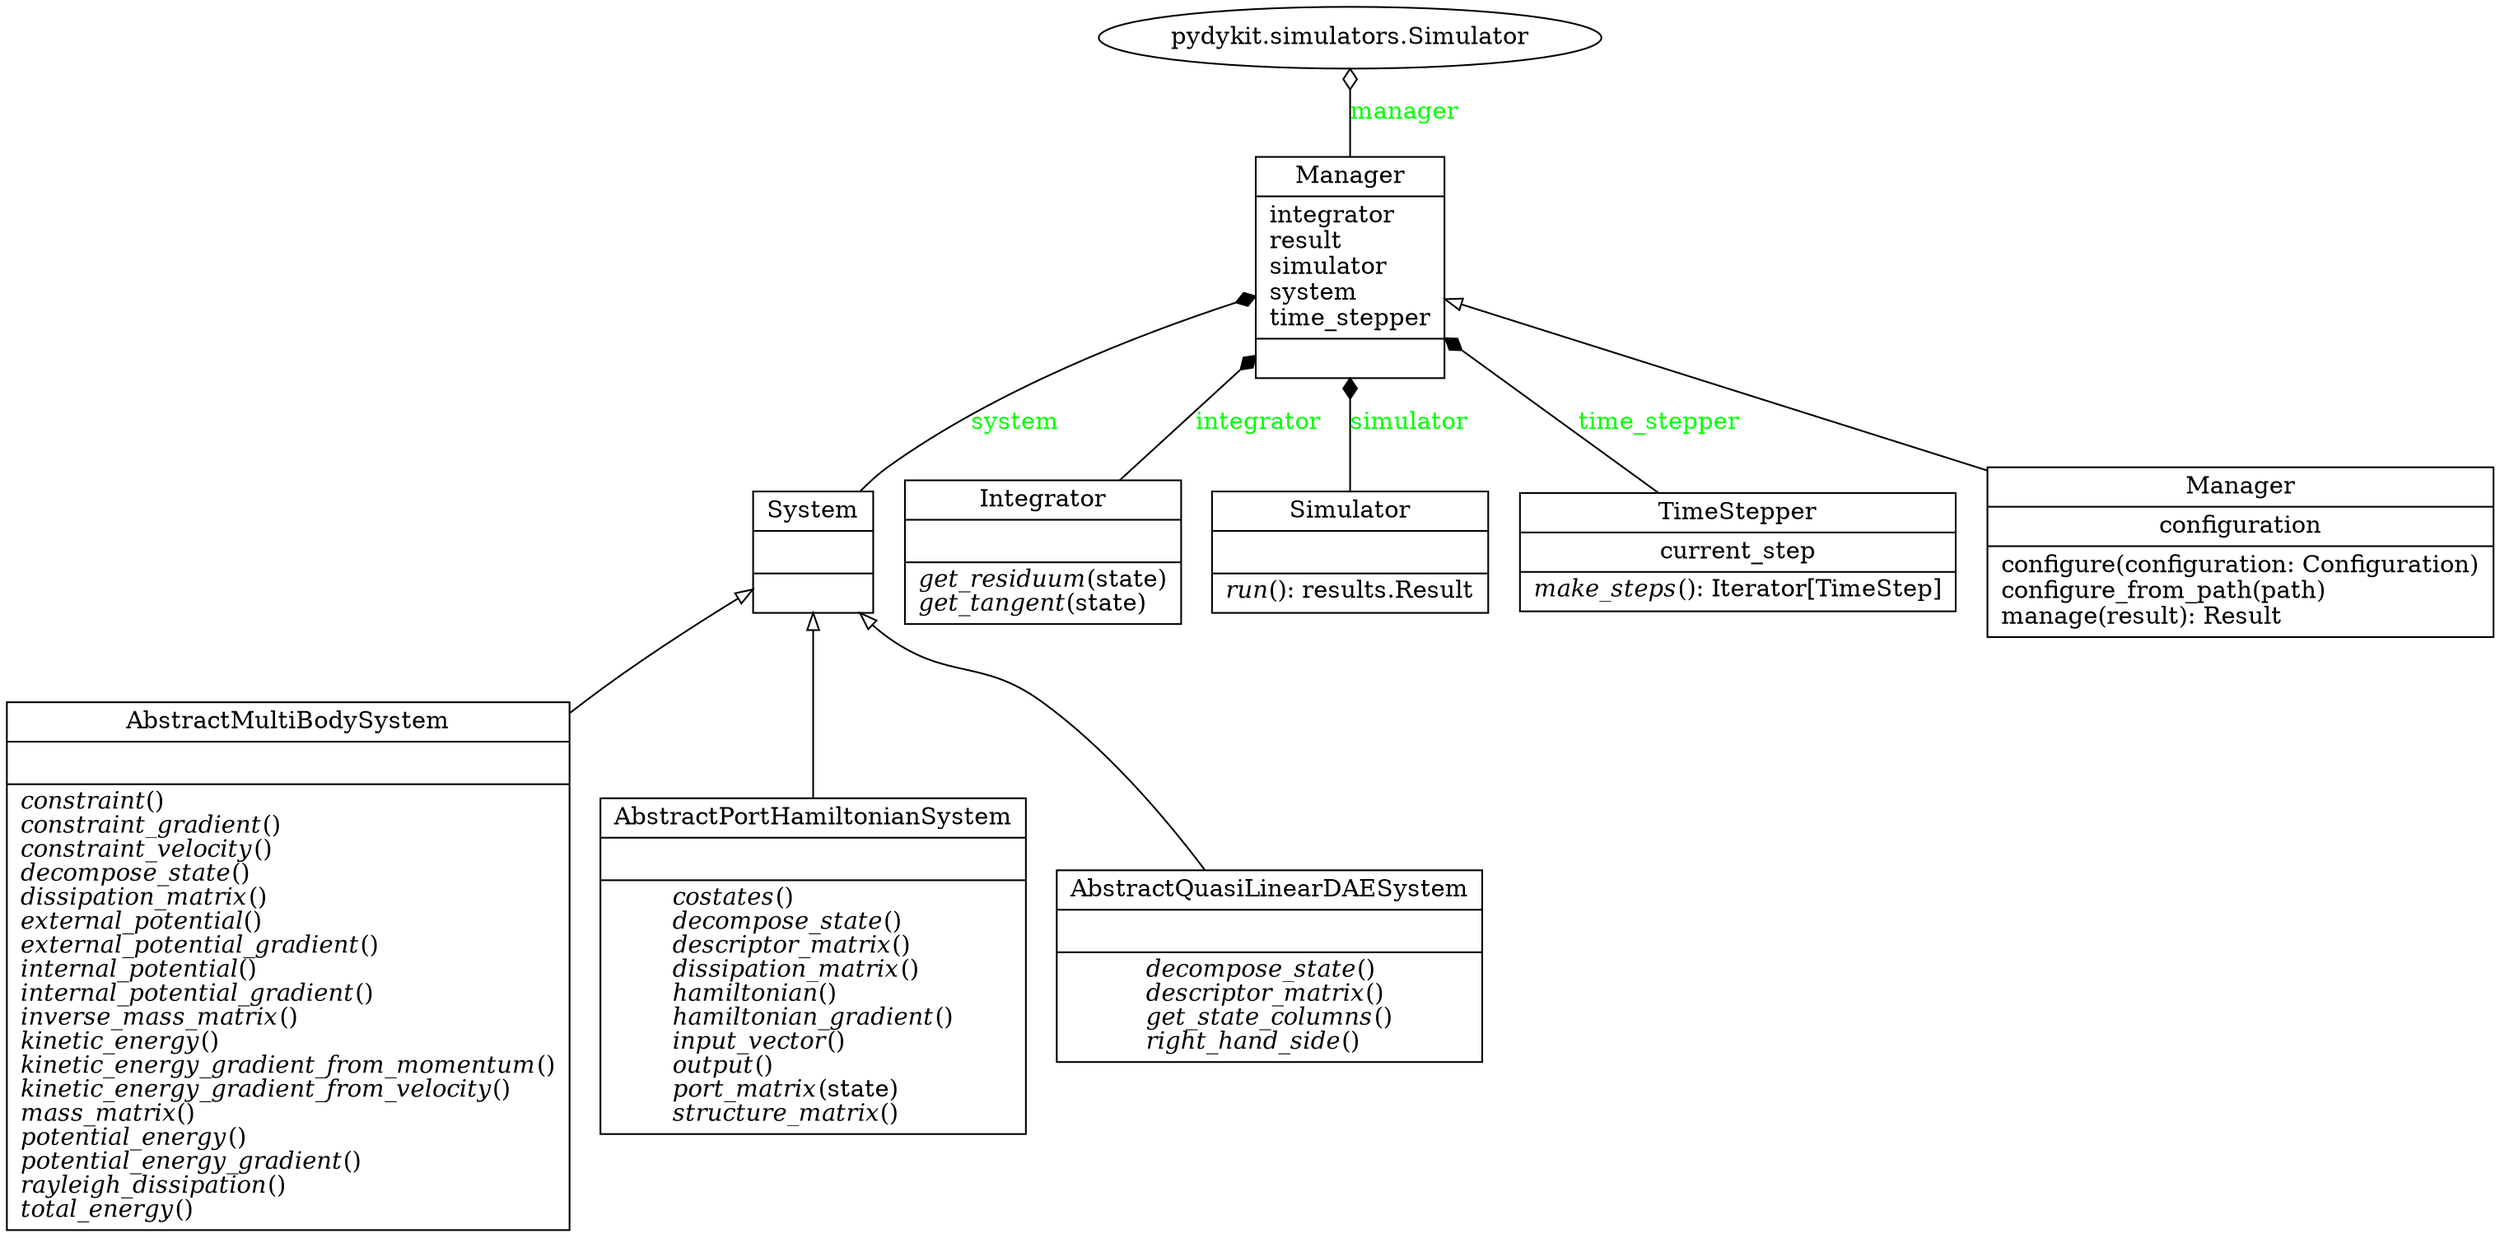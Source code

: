 digraph "classes_pydykit" {
    rankdir = BT;
    charset = "utf-8";
    "pydykit.abstract_base_classes.AbstractMultiBodySystem" [color = "black";fontcolor = "black";label = <{AbstractMultiBodySystem|<br ALIGN="LEFT"/>|<I>constraint</I>()<br ALIGN="LEFT"/><I>constraint_gradient</I>()<br ALIGN="LEFT"/><I>constraint_velocity</I>()<br ALIGN="LEFT"/><I>decompose_state</I>()<br ALIGN="LEFT"/><I>dissipation_matrix</I>()<br ALIGN="LEFT"/><I>external_potential</I>()<br ALIGN="LEFT"/><I>external_potential_gradient</I>()<br ALIGN="LEFT"/><I>internal_potential</I>()<br ALIGN="LEFT"/><I>internal_potential_gradient</I>()<br ALIGN="LEFT"/><I>inverse_mass_matrix</I>()<br ALIGN="LEFT"/><I>kinetic_energy</I>()<br ALIGN="LEFT"/><I>kinetic_energy_gradient_from_momentum</I>()<br ALIGN="LEFT"/><I>kinetic_energy_gradient_from_velocity</I>()<br ALIGN="LEFT"/><I>mass_matrix</I>()<br ALIGN="LEFT"/><I>potential_energy</I>()<br ALIGN="LEFT"/><I>potential_energy_gradient</I>()<br ALIGN="LEFT"/><I>rayleigh_dissipation</I>()<br ALIGN="LEFT"/><I>total_energy</I>()<br ALIGN="LEFT"/>}>;shape = "record";style = "solid";];
    "pydykit.abstract_base_classes.AbstractPortHamiltonianSystem" [color = "black";fontcolor = "black";label = <{AbstractPortHamiltonianSystem|<br ALIGN="LEFT"/>|<I>costates</I>()<br ALIGN="LEFT"/><I>decompose_state</I>()<br ALIGN="LEFT"/><I>descriptor_matrix</I>()<br ALIGN="LEFT"/><I>dissipation_matrix</I>()<br ALIGN="LEFT"/><I>hamiltonian</I>()<br ALIGN="LEFT"/><I>hamiltonian_gradient</I>()<br ALIGN="LEFT"/><I>input_vector</I>()<br ALIGN="LEFT"/><I>output</I>()<br ALIGN="LEFT"/><I>port_matrix</I>(state)<br ALIGN="LEFT"/><I>structure_matrix</I>()<br ALIGN="LEFT"/>}>;shape = "record";style = "solid";];
    "pydykit.abstract_base_classes.AbstractQuasiLinearDAESystem" [color = "black";fontcolor = "black";label = <{AbstractQuasiLinearDAESystem|<br ALIGN="LEFT"/>|<I>decompose_state</I>()<br ALIGN="LEFT"/><I>descriptor_matrix</I>()<br ALIGN="LEFT"/><I>get_state_columns</I>()<br ALIGN="LEFT"/><I>right_hand_side</I>()<br ALIGN="LEFT"/>}>;shape = "record";style = "solid";];
    "pydykit.abstract_base_classes.Integrator" [color = "black";fontcolor = "black";label = <{Integrator|<br ALIGN="LEFT"/>|<I>get_residuum</I>(state)<br ALIGN="LEFT"/><I>get_tangent</I>(state)<br ALIGN="LEFT"/>}>;shape = "record";style = "solid";];
    "pydykit.abstract_base_classes.Manager" [color = "black";fontcolor = "black";label = <{Manager|integrator<br ALIGN="LEFT"/>result<br ALIGN="LEFT"/>simulator<br ALIGN="LEFT"/>system<br ALIGN="LEFT"/>time_stepper<br ALIGN="LEFT"/>|}>;shape = "record";style = "solid";];
    "pydykit.abstract_base_classes.Simulator" [color = "black";fontcolor = "black";label = <{Simulator|<br ALIGN="LEFT"/>|<I>run</I>(): results.Result<br ALIGN="LEFT"/>}>;shape = "record";style = "solid";];
    "pydykit.abstract_base_classes.System" [color = "black";fontcolor = "black";label = <{System|<br ALIGN="LEFT"/>|}>;shape = "record";style = "solid";];
    "pydykit.abstract_base_classes.TimeStepper" [color = "black";fontcolor = "black";label = <{TimeStepper|current_step<br ALIGN="LEFT"/>|<I>make_steps</I>(): Iterator[TimeStep]<br ALIGN="LEFT"/>}>;shape = "record";style = "solid";];
    "pydykit.abstract_base_classes.AbstractMultiBodySystem" -> "pydykit.abstract_base_classes.System" [arrowhead = "empty"; arrowtail = "none";];
    "pydykit.abstract_base_classes.AbstractPortHamiltonianSystem" -> "pydykit.abstract_base_classes.System" [arrowhead = "empty"; arrowtail = "none";];
    "pydykit.abstract_base_classes.AbstractQuasiLinearDAESystem" -> "pydykit.abstract_base_classes.System" [arrowhead = "empty"; arrowtail = "none";];
    "pydykit.abstract_base_classes.Integrator" -> "pydykit.abstract_base_classes.Manager" [arrowhead = "diamond"; arrowtail = "none"; fontcolor = "green"; label = "integrator"; style = "solid";];
    "pydykit.abstract_base_classes.Simulator" -> "pydykit.abstract_base_classes.Manager" [arrowhead = "diamond"; arrowtail = "none"; fontcolor = "green"; label = "simulator"; style = "solid";];
    "pydykit.abstract_base_classes.System" -> "pydykit.abstract_base_classes.Manager" [arrowhead = "diamond"; arrowtail = "none"; fontcolor = "green"; label = "system"; style = "solid";];
    "pydykit.abstract_base_classes.TimeStepper" -> "pydykit.abstract_base_classes.Manager" [arrowhead = "diamond"; arrowtail = "none"; fontcolor = "green"; label = "time_stepper"; style = "solid";];
    "pydykit.abstract_base_classes.Manager" -> "pydykit.simulators.Simulator" [arrowhead = "odiamond"; arrowtail = "none"; fontcolor = "green"; label = "manager"; style = "solid";];

    "pydykit.managers.Manager" [color = "black";fontcolor = "black";label = <{Manager|configuration<br ALIGN="LEFT"/>|configure(configuration: Configuration)<br ALIGN="LEFT"/>configure_from_path(path)<br ALIGN="LEFT"/>manage(result): Result<br ALIGN="LEFT"/>}>;shape = "record";style = "solid";];
    "pydykit.managers.Manager" -> "pydykit.abstract_base_classes.Manager" [arrowhead = "empty"; arrowtail = "none";];

    // "pydykit.abstract_base_classes.DiscreteGradient" [color = "black";fontcolor = "black";label = <{DiscreteGradient|<br ALIGN="LEFT"/>|<I>compute</I>(system_n, system_n1, system_n05, func_name: str, jacobian_name: str, argument_n: np.ndarray, argument_n1: np.ndarray): np.ndarray<br ALIGN="LEFT"/>}>;shape = "record";style = "solid";];
    // "pydykit.abstract_base_classes.Solver" [color = "black";fontcolor = "black";label = <{Solver|<br ALIGN="LEFT"/>|<I>solve</I>(func: Callable, jacobian: Callable, initial: npt.ArrayLike)<br ALIGN="LEFT"/>}>;shape = "record";style = "solid";];
    // "pydykit.abstract_base_classes.TimeStep" [color = "black";fontcolor = "black";label = <{TimeStep|<br ALIGN="LEFT"/>|}>;shape = "record";style = "solid";];


    // "pydykit.models_system_multibody.Constraint" [color = "black";fontcolor = "black";label = <{Constraint|end<br ALIGN="LEFT"/>length : Annotated<br ALIGN="LEFT"/>start<br ALIGN="LEFT"/>|}>;shape = "record";style = "solid";];
    // "pydykit.models_system_multibody.Damper" [color = "black";fontcolor = "black";label = <{Damper|alpha : Annotated<br ALIGN="LEFT"/>end<br ALIGN="LEFT"/>ground_viscosity : Annotated<br ALIGN="LEFT"/>start<br ALIGN="LEFT"/>state_dependent : bool<br ALIGN="LEFT"/>|}>;shape = "record";style = "solid";];
    // "pydykit.models_integrators.DiscreteGradientBase" [color = "black";fontcolor = "black";label = <{DiscreteGradientBase|discrete_gradient_type : Literal['Gonzalez_decomposed', 'Gonzalez']<br ALIGN="LEFT"/>increment_tolerance : Annotated<br ALIGN="LEFT"/>|}>;shape = "record";style = "solid";];
    // "pydykit.models_integrators.DiscreteGradientPHDAE" [color = "black";fontcolor = "black";label = <{DiscreteGradientPHDAE|class_name : Literal['DiscreteGradientPHDAE']<br ALIGN="LEFT"/>|}>;shape = "record";style = "solid";];
    // "pydykit.models_system_multibody.Ending" [color = "black";fontcolor = "black";label = <{Ending|index : int<br ALIGN="LEFT"/>type : Literal['support', 'particle']<br ALIGN="LEFT"/>|}>;shape = "record";style = "solid";];
    // "pydykit.models_integrators.DiscreteGradientMultibody" [color = "black";fontcolor = "black";label = <{DiscreteGradientMultibody|class_name : Literal['DiscreteGradientMultibody']<br ALIGN="LEFT"/>|}>;shape = "record";style = "solid";];
    // "pydykit.models_system_dae.ChemicalReactor" [color = "black";fontcolor = "black";label = <{ChemicalReactor|class_name : Literal['ChemicalReactor']<br ALIGN="LEFT"/>constants : Annotated[list[float], Len(min_length=4, max_length=4)]<br ALIGN="LEFT"/>cooling_temperature : Annotated<br ALIGN="LEFT"/>initial_temperature : Annotated<br ALIGN="LEFT"/>reactant_concentration : Annotated[NonNegativeFloat, Le(1.0)]<br ALIGN="LEFT"/>state<br ALIGN="LEFT"/>|}>;shape = "record";style = "solid";];
    // "pydykit.models_time_steppers.FixedIncrement" [color = "black";fontcolor = "black";label = <{FixedIncrement|class_name : Literal['FixedIncrement']<br ALIGN="LEFT"/>|}>;shape = "record";style = "solid";];
    // "pydykit.models_time_steppers.FixedIncrementBase" [color = "black";fontcolor = "black";label = <{FixedIncrementBase|end : float<br ALIGN="LEFT"/>start : float<br ALIGN="LEFT"/>step_size : Annotated<br ALIGN="LEFT"/>|check_end_greater_than_start()<br ALIGN="LEFT"/>}>;shape = "record";style = "solid";];
    // "pydykit.models_time_steppers.FixedIncrementHittingEnd" [color = "black";fontcolor = "black";label = <{FixedIncrementHittingEnd|class_name : Literal['FixedIncrementHittingEnd']<br ALIGN="LEFT"/>|}>;shape = "record";style = "solid";];
    // "pydykit.models.IntegratorModel" [color = "black";fontcolor = "black";label = <{IntegratorModel|factory<br ALIGN="LEFT"/>|}>;shape = "record";style = "solid";];
    // "pydykit.models_system_dae.Lorenz" [color = "black";fontcolor = "black";label = <{Lorenz|beta : Annotated<br ALIGN="LEFT"/>class_name : Literal['Lorenz']<br ALIGN="LEFT"/>rho : Annotated<br ALIGN="LEFT"/>sigma : Annotated<br ALIGN="LEFT"/>state<br ALIGN="LEFT"/>|}>;shape = "record";style = "solid";];
    // "pydykit.models_integrators.MidpointDAE" [color = "black";fontcolor = "black";label = <{MidpointDAE|class_name : Literal['MidpointDAE']<br ALIGN="LEFT"/>|}>;shape = "record";style = "solid";];
    // "pydykit.models_integrators.MidpointMultibody" [color = "black";fontcolor = "black";label = <{MidpointMultibody|class_name : Literal['MidpointMultibody']<br ALIGN="LEFT"/>|}>;shape = "record";style = "solid";];
    // "pydykit.models_integrators.MidpointPH" [color = "black";fontcolor = "black";label = <{MidpointPH|class_name : Literal['MidpointPH']<br ALIGN="LEFT"/>|}>;shape = "record";style = "solid";];
    // "pydykit.models_simulators.OneStep" [color = "black";fontcolor = "black";label = <{OneStep|max_iterations : Annotated<br ALIGN="LEFT"/>newton_epsilon : Annotated<br ALIGN="LEFT"/>solver_name : Literal['NewtonPlainPython', 'RootScipy']<br ALIGN="LEFT"/>|}>;shape = "record";style = "solid";];
    // "pydykit.models_system_multibody.Particle" [color = "black";fontcolor = "black";label = <{Particle|index : int<br ALIGN="LEFT"/>initial_momentum : list[float]<br ALIGN="LEFT"/>initial_position : list[float]<br ALIGN="LEFT"/>mass : Annotated<br ALIGN="LEFT"/>|}>;shape = "record";style = "solid";];
    // "pydykit.models_system_multibody.ParticleSystem" [color = "black";fontcolor = "black";label = <{ParticleSystem|class_name : Literal['ParticleSystem']<br ALIGN="LEFT"/>constraints : list[Constraint]<br ALIGN="LEFT"/>dampers : list[Damper]<br ALIGN="LEFT"/>gravity : list[float]<br ALIGN="LEFT"/>nbr_spatial_dimensions : Literal[1, 2, 3]<br ALIGN="LEFT"/>particles : Annotated[list[Particle], Len(min_length=1)]<br ALIGN="LEFT"/>springs : list[Spring]<br ALIGN="LEFT"/>supports : list[Support]<br ALIGN="LEFT"/>|enforce_dimensions()<br ALIGN="LEFT"/>enforce_existence_of_indices()<br ALIGN="LEFT"/>enforce_particle_and_support_indices_to_be_sorted_start_at_zero_and_be_consecutive()<br ALIGN="LEFT"/>enforce_springs_endings_are_valid()<br ALIGN="LEFT"/>sort_particles_and_supports()<br ALIGN="LEFT"/>}>;shape = "record";style = "solid";];
    // "pydykit.models_system_port_hamiltonian.Pendulum2D" [color = "black";fontcolor = "black";label = <{Pendulum2D|class_name : Literal['Pendulum2D']<br ALIGN="LEFT"/>gravity : float<br ALIGN="LEFT"/>length : Annotated<br ALIGN="LEFT"/>mass : Annotated<br ALIGN="LEFT"/>state<br ALIGN="LEFT"/>|}>;shape = "record";style = "solid";];
    // "pydykit.models.IntegratorModel" -> "pydykit.models.PydykitBaseModel" [arrowhead = "empty"; arrowtail = "none";];
    // "pydykit.models.IntegratorModel" -> "pydykit.models.RegisteredClassName" [arrowhead = "empty"; arrowtail = "none";];
    // "pydykit.models.SimulatorModel" -> "pydykit.models.PydykitBaseModel" [arrowhead = "empty"; arrowtail = "none";];
    // "pydykit.models.SimulatorModel" -> "pydykit.models.RegisteredClassName" [arrowhead = "empty"; arrowtail = "none";];
    // "pydykit.models.SystemModel" -> "pydykit.models.PydykitBaseModel" [arrowhead = "empty"; arrowtail = "none";];
    // "pydykit.models.SystemModel" -> "pydykit.models.RegisteredClassName" [arrowhead = "empty"; arrowtail = "none";];
    // "pydykit.models.TimeStepperModel" -> "pydykit.models.PydykitBaseModel" [arrowhead = "empty"; arrowtail = "none";];
    // "pydykit.models.TimeStepperModel" -> "pydykit.models.RegisteredClassName" [arrowhead = "empty"; arrowtail = "none";];
    // "pydykit.models_integrators.DiscreteGradientBase" -> "pydykit.models.IntegratorModel" [arrowhead = "empty"; arrowtail = "none";];
    // "pydykit.models_integrators.DiscreteGradientMultibody" -> "pydykit.models_integrators.DiscreteGradientBase" [arrowhead = "empty"; arrowtail = "none";];
    // "pydykit.models_integrators.DiscreteGradientPHDAE" -> "pydykit.models_integrators.DiscreteGradientBase" [arrowhead = "empty"; arrowtail = "none";];
    // "pydykit.models_integrators.MidpointDAE" -> "pydykit.models.IntegratorModel" [arrowhead = "empty"; arrowtail = "none";];
    // "pydykit.models_integrators.MidpointMultibody" -> "pydykit.models.IntegratorModel" [arrowhead = "empty"; arrowtail = "none";];
    // "pydykit.models_integrators.MidpointPH" -> "pydykit.models.IntegratorModel" [arrowhead = "empty"; arrowtail = "none";];
    // "pydykit.models_simulators.OneStep" -> "pydykit.models.SimulatorModel" [arrowhead = "empty"; arrowtail = "none";];
    // "pydykit.models_system_dae.ChemicalReactor" -> "pydykit.models.SystemModel" [arrowhead = "empty"; arrowtail = "none";];
    // "pydykit.models_system_dae.Lorenz" -> "pydykit.models.SystemModel" [arrowhead = "empty"; arrowtail = "none";];
    // "pydykit.models_system_dae.State" -> "pydykit.models.PydykitBaseModel" [arrowhead = "empty"; arrowtail = "none";];
    // "pydykit.models_system_multibody.Constraint" -> "pydykit.models.PydykitBaseModel" [arrowhead = "empty"; arrowtail = "none";];
    // "pydykit.models_system_multibody.Damper" -> "pydykit.models.PydykitBaseModel" [arrowhead = "empty"; arrowtail = "none";];
    // "pydykit.models_system_multibody.Ending" -> "pydykit.models.PydykitBaseModel" [arrowhead = "empty"; arrowtail = "none";];
    // "pydykit.models_system_multibody.Particle" -> "pydykit.models.PydykitBaseModel" [arrowhead = "empty"; arrowtail = "none";];
    // "pydykit.models_system_multibody.ParticleSystem" -> "pydykit.models.SystemModel" [arrowhead = "empty"; arrowtail = "none";];
    // "pydykit.models_system_multibody.RigidBodyRotatingQuaternions" -> "pydykit.models.SystemModel" [arrowhead = "empty"; arrowtail = "none";];
    // "pydykit.models_system_multibody.Spring" -> "pydykit.models.PydykitBaseModel" [arrowhead = "empty"; arrowtail = "none";];
    // "pydykit.models_system_multibody.State" -> "pydykit.models.PydykitBaseModel" [arrowhead = "empty"; arrowtail = "none";];
    // "pydykit.models_system_multibody.Support" -> "pydykit.models.PydykitBaseModel" [arrowhead = "empty"; arrowtail = "none";];
    // "pydykit.models_system_port_hamiltonian.Pendulum2D" -> "pydykit.models.SystemModel" [arrowhead = "empty"; arrowtail = "none";];
    // "pydykit.models_system_port_hamiltonian.State" -> "pydykit.models.PydykitBaseModel" [arrowhead = "empty"; arrowtail = "none";];
    // "pydykit.models_time_steppers.FixedIncrement" -> "pydykit.models_time_steppers.FixedIncrementBase" [arrowhead = "empty"; arrowtail = "none";];
    // "pydykit.models_time_steppers.FixedIncrementBase" -> "pydykit.models.TimeStepperModel" [arrowhead = "empty"; arrowtail = "none";];
    // "pydykit.models_time_steppers.FixedIncrementHittingEnd" -> "pydykit.models_time_steppers.FixedIncrementBase" [arrowhead = "empty"; arrowtail = "none";];
    // "pydykit.models.SimulatorModel" [color = "black";fontcolor = "black";label = <{SimulatorModel|factory<br ALIGN="LEFT"/>|}>;shape = "record";style = "solid";];
    // "pydykit.models_system_multibody.Spring" [color = "black";fontcolor = "black";label = <{Spring|end<br ALIGN="LEFT"/>equilibrium_length : Annotated<br ALIGN="LEFT"/>start<br ALIGN="LEFT"/>stiffness : float<br ALIGN="LEFT"/>|}>;shape = "record";style = "solid";];
    // "pydykit.models_system_dae.State" [color = "black";fontcolor = "black";label = <{State|state : Annotated[list[float], Len(min_length=3, max_length=3)]<br ALIGN="LEFT"/>|}>;shape = "record";style = "solid";];
    // "pydykit.models_system_port_hamiltonian.State" [color = "black";fontcolor = "black";label = <{State|angle : list[float]<br ALIGN="LEFT"/>angular_velocity : list[float]<br ALIGN="LEFT"/>|}>;shape = "record";style = "solid";];
    // "pydykit.models_system_multibody.State" [color = "black";fontcolor = "black";label = <{State|momentum : list[float]<br ALIGN="LEFT"/>multiplier : list[float]<br ALIGN="LEFT"/>position : list[float]<br ALIGN="LEFT"/>|}>;shape = "record";style = "solid";];
    // "pydykit.models_system_multibody.Support" [color = "black";fontcolor = "black";label = <{Support|index : int<br ALIGN="LEFT"/>position : list[float]<br ALIGN="LEFT"/>type : Literal['fixed']<br ALIGN="LEFT"/>|}>;shape = "record";style = "solid";];
    // "pydykit.models.PydykitBaseModel" [color = "black";fontcolor = "black";label = <{PydykitBaseModel|model_config<br ALIGN="LEFT"/>|}>;shape = "record";style = "solid";];
    // "pydykit.models.RegisteredClassName" [color = "black";fontcolor = "black";label = <{RegisteredClassName|class_name : str<br ALIGN="LEFT"/>|validate_that_class_name_value_refers_to_registered_factory_method(class_name, info)<br ALIGN="LEFT"/>}>;shape = "record";style = "solid";];
    // "pydykit.models_system_multibody.RigidBodyRotatingQuaternions" [color = "black";fontcolor = "black";label = <{RigidBodyRotatingQuaternions|class_name : Literal['RigidBodyRotatingQuaternions']<br ALIGN="LEFT"/>inertias : Annotated[list[NonNegativeFloat], Len(min_length=3, max_length=3)]<br ALIGN="LEFT"/>mass : Annotated<br ALIGN="LEFT"/>nbr_constraints : Literal[1]<br ALIGN="LEFT"/>nbr_dof : Literal[4]<br ALIGN="LEFT"/>nbr_spatial_dimensions : Literal[3]<br ALIGN="LEFT"/>state<br ALIGN="LEFT"/>|}>;shape = "record";style = "solid";];
    // "pydykit.models.SystemModel" [color = "black";fontcolor = "black";label = <{SystemModel|factory<br ALIGN="LEFT"/>|}>;shape = "record";style = "solid";];
    // "pydykit.models.TimeStepperModel" [color = "black";fontcolor = "black";label = <{TimeStepperModel|factory<br ALIGN="LEFT"/>|}>;shape = "record";style = "solid";];
    // "pydykit.models_simulators.OneStep" -> "pydykit.configuration.Configuration" [arrowhead = "diamond"; arrowtail = "none"; fontcolor = "green"; label = "simulator"; style = "solid";];
    // "pydykit.models_system_dae.State" -> "pydykit.models_system_dae.ChemicalReactor" [arrowhead = "diamond"; arrowtail = "none"; fontcolor = "green"; label = "state"; style = "solid";];
    // "pydykit.models_system_dae.State" -> "pydykit.models_system_dae.Lorenz" [arrowhead = "diamond"; arrowtail = "none"; fontcolor = "green"; label = "state"; style = "solid";];
    // "pydykit.models_system_multibody.Ending" -> "pydykit.models_system_multibody.Constraint" [arrowhead = "diamond"; arrowtail = "none"; fontcolor = "green"; label = "start"; style = "solid";];
    // "pydykit.models_system_multibody.Ending" -> "pydykit.models_system_multibody.Constraint" [arrowhead = "diamond"; arrowtail = "none"; fontcolor = "green"; label = "end"; style = "solid";];
    // "pydykit.models_system_multibody.Ending" -> "pydykit.models_system_multibody.Damper" [arrowhead = "diamond"; arrowtail = "none"; fontcolor = "green"; label = "start"; style = "solid";];
    // "pydykit.models_system_multibody.Ending" -> "pydykit.models_system_multibody.Damper" [arrowhead = "diamond"; arrowtail = "none"; fontcolor = "green"; label = "end"; style = "solid";];
    // "pydykit.models_system_multibody.Ending" -> "pydykit.models_system_multibody.Spring" [arrowhead = "diamond"; arrowtail = "none"; fontcolor = "green"; label = "start"; style = "solid";];
    // "pydykit.models_system_multibody.Ending" -> "pydykit.models_system_multibody.Spring" [arrowhead = "diamond"; arrowtail = "none"; fontcolor = "green"; label = "end"; style = "solid";];
    // "pydykit.models_system_multibody.State" -> "pydykit.models_system_multibody.RigidBodyRotatingQuaternions" [arrowhead = "diamond"; arrowtail = "none"; fontcolor = "green"; label = "state"; style = "solid";];
    // "pydykit.models_system_port_hamiltonian.State" -> "pydykit.models_system_port_hamiltonian.Pendulum2D" [arrowhead = "diamond"; arrowtail = "none"; fontcolor = "green"; label = "state"; style = "solid";];


    // "pydykit.systems_dae.ChemicalReactor" -> "pydykit.systems_dae.QuasiLinearDAESystem" [arrowhead = "empty"; arrowtail = "none";];
    // "pydykit.systems_dae.Lorenz" -> "pydykit.systems_dae.QuasiLinearDAESystem" [arrowhead = "empty"; arrowtail = "none";];
    // "pydykit.systems_dae.QuasiLinearDAESystem" -> "pydykit.abstract_base_classes.AbstractQuasiLinearDAESystem" [arrowhead = "empty"; arrowtail = "none";];
    // "pydykit.systems_dae.QuasiLinearDAESystem" -> "pydykit.systems.System" [arrowhead = "empty"; arrowtail = "none";];
    // "pydykit.systems_multi_body.MultiBodySystem" -> "pydykit.abstract_base_classes.AbstractMultiBodySystem" [arrowhead = "empty"; arrowtail = "none";];
    // "pydykit.systems_multi_body.MultiBodySystem" -> "pydykit.systems.System" [arrowhead = "empty"; arrowtail = "none";];
    // "pydykit.systems_multi_body.ParticleSystem" -> "pydykit.systems_multi_body.MultiBodySystem" [arrowhead = "empty"; arrowtail = "none";];
    // "pydykit.systems_multi_body.RigidBodyRotatingQuaternions" -> "pydykit.systems_multi_body.MultiBodySystem" [arrowhead = "empty"; arrowtail = "none";];
    // "pydykit.systems_port_hamiltonian.Pendulum2D" -> "pydykit.systems_port_hamiltonian.PortHamiltonianSystem" [arrowhead = "empty"; arrowtail = "none";];
    // "pydykit.systems_port_hamiltonian.PortHamiltonianMBS" -> "pydykit.systems_port_hamiltonian.PortHamiltonianSystem" [arrowhead = "empty"; arrowtail = "none";];
    // "pydykit.systems_port_hamiltonian.PortHamiltonianSystem" -> "pydykit.abstract_base_classes.AbstractPortHamiltonianSystem" [arrowhead = "empty"; arrowtail = "none";];
    // "pydykit.systems_port_hamiltonian.PortHamiltonianSystem" -> "pydykit.systems.System" [arrowhead = "empty"; arrowtail = "none";];
    // "pydykit.systems_dae.ChemicalReactor" [color = "black";fontcolor = "black";label = <{ChemicalReactor|constants : list[float]<br ALIGN="LEFT"/>cooling_temperature : float<br ALIGN="LEFT"/>initial_temperature : float<br ALIGN="LEFT"/>reactant_concentration : float<br ALIGN="LEFT"/>|decompose_state()<br ALIGN="LEFT"/>descriptor_matrix()<br ALIGN="LEFT"/>get_state_columns()<br ALIGN="LEFT"/>jacobian()<br ALIGN="LEFT"/>right_hand_side()<br ALIGN="LEFT"/>}>;shape = "record";style = "solid";];
    // "pydykit.systems_dae.Lorenz" [color = "black";fontcolor = "black";label = <{Lorenz|beta : float<br ALIGN="LEFT"/>rho : float<br ALIGN="LEFT"/>sigma : float<br ALIGN="LEFT"/>|decompose_state()<br ALIGN="LEFT"/>descriptor_matrix()<br ALIGN="LEFT"/>get_state_columns()<br ALIGN="LEFT"/>jacobian()<br ALIGN="LEFT"/>right_hand_side()<br ALIGN="LEFT"/>}>;shape = "record";style = "solid";];
    // "pydykit.systems_multi_body.MultiBodySystem" [color = "black";fontcolor = "black";label = <{MultiBodySystem|gravity : list[float, ]<br ALIGN="LEFT"/>manager<br ALIGN="LEFT"/>mass : list[float, ]<br ALIGN="LEFT"/>nbr_constraints : int<br ALIGN="LEFT"/>nbr_dof : int<br ALIGN="LEFT"/>nbr_spatial_dimensions : int<br ALIGN="LEFT"/>parametrization : list<br ALIGN="LEFT"/>|constraint_velocity()<br ALIGN="LEFT"/>decompose_state()<br ALIGN="LEFT"/>get_state_columns()<br ALIGN="LEFT"/>kinetic_energy()<br ALIGN="LEFT"/>potential_energy()<br ALIGN="LEFT"/>potential_energy_gradient()<br ALIGN="LEFT"/>rayleigh_dissipation()<br ALIGN="LEFT"/>total_energy()<br ALIGN="LEFT"/>}>;shape = "record";style = "solid";];
    // "pydykit.systems_multi_body.ParticleSystem" [color = "black";fontcolor = "black";label = <{ParticleSystem|constraints : list[dict, ]<br ALIGN="LEFT"/>dampers : list[dict, ]<br ALIGN="LEFT"/>nbr_particles<br ALIGN="LEFT"/>nbr_spatial_dimensions : int<br ALIGN="LEFT"/>particles : list[dict, ]<br ALIGN="LEFT"/>springs : list[dict, ]<br ALIGN="LEFT"/>supports : list[dict, ]<br ALIGN="LEFT"/>|constraint()<br ALIGN="LEFT"/>constraint_gradient()<br ALIGN="LEFT"/>decompose_into_particles(vector)<br ALIGN="LEFT"/>dissipation_matrix()<br ALIGN="LEFT"/>dynamic_viscosity(element, relative_displacement)<br ALIGN="LEFT"/>external_potential()<br ALIGN="LEFT"/>external_potential_gradient()<br ALIGN="LEFT"/>get_index_argument_based_on_type(ending)<br ALIGN="LEFT"/>get_positions_supports()<br ALIGN="LEFT"/>get_state_columns()<br ALIGN="LEFT"/>internal_potential()<br ALIGN="LEFT"/>internal_potential_gradient()<br ALIGN="LEFT"/>inverse_mass_matrix()<br ALIGN="LEFT"/>kinetic_energy_gradient_from_momentum()<br ALIGN="LEFT"/>kinetic_energy_gradient_from_velocity()<br ALIGN="LEFT"/>mass_matrix()<br ALIGN="LEFT"/>}>;shape = "record";style = "solid";];
    // "pydykit.systems_port_hamiltonian.Pendulum2D" [color = "black";fontcolor = "black";label = <{Pendulum2D|gravity : float<br ALIGN="LEFT"/>length : float<br ALIGN="LEFT"/>mass : float<br ALIGN="LEFT"/>|costates()<br ALIGN="LEFT"/>decompose_state()<br ALIGN="LEFT"/>descriptor_matrix()<br ALIGN="LEFT"/>dissipation_matrix()<br ALIGN="LEFT"/>get_algebraic_costate()<br ALIGN="LEFT"/>get_state_columns()<br ALIGN="LEFT"/>hamiltonian()<br ALIGN="LEFT"/>hamiltonian_differential_gradient()<br ALIGN="LEFT"/>hamiltonian_gradient()<br ALIGN="LEFT"/><I>input_vector</I>()<br ALIGN="LEFT"/>nonsingular_descriptor_matrix()<br ALIGN="LEFT"/><I>port_matrix</I>()<br ALIGN="LEFT"/>structure_matrix()<br ALIGN="LEFT"/>}>;shape = "record";style = "solid";];
    // "pydykit.systems_port_hamiltonian.PortHamiltonianMBS" [color = "black";fontcolor = "black";label = <{PortHamiltonianMBS|composed_hamiltonian : bool<br ALIGN="LEFT"/>differential_state_composition : list<br ALIGN="LEFT"/>mbs<br ALIGN="LEFT"/>nbr_hamiltonian_parts : int<br ALIGN="LEFT"/>parametrization : list<br ALIGN="LEFT"/>|constraint()<br ALIGN="LEFT"/>constraint_velocity()<br ALIGN="LEFT"/>copy(state)<br ALIGN="LEFT"/>costates()<br ALIGN="LEFT"/>decompose_state()<br ALIGN="LEFT"/>descriptor_matrix()<br ALIGN="LEFT"/>dissipated_power()<br ALIGN="LEFT"/>dissipation_matrix()<br ALIGN="LEFT"/>get_algebraic_costate()<br ALIGN="LEFT"/>get_differential_state()<br ALIGN="LEFT"/>get_state_columns()<br ALIGN="LEFT"/>get_state_dimensions()<br ALIGN="LEFT"/>hamiltonian()<br ALIGN="LEFT"/>hamiltonian_1()<br ALIGN="LEFT"/>hamiltonian_2()<br ALIGN="LEFT"/>hamiltonian_differential_gradient()<br ALIGN="LEFT"/>hamiltonian_differential_gradient_1()<br ALIGN="LEFT"/>hamiltonian_differential_gradient_2()<br ALIGN="LEFT"/>hamiltonian_gradient()<br ALIGN="LEFT"/><I>input_vector</I>()<br ALIGN="LEFT"/>nonsingular_descriptor_matrix()<br ALIGN="LEFT"/><I>port_matrix</I>()<br ALIGN="LEFT"/>structure_matrix()<br ALIGN="LEFT"/>}>;shape = "record";style = "solid";];
    // "pydykit.systems_port_hamiltonian.PortHamiltonianSystem" [color = "black";fontcolor = "black";label = <{PortHamiltonianSystem|composed_hamiltonian : bool<br ALIGN="LEFT"/>manager<br ALIGN="LEFT"/>parametrization : list<br ALIGN="LEFT"/>|output()<br ALIGN="LEFT"/>}>;shape = "record";style = "solid";];
    // "pydykit.systems_dae.QuasiLinearDAESystem" [color = "black";fontcolor = "black";label = <{QuasiLinearDAESystem|manager<br ALIGN="LEFT"/>parametrization : list<br ALIGN="LEFT"/>|}>;shape = "record";style = "solid";];
    // "pydykit.systems_multi_body.RigidBodyRotatingQuaternions" [color = "black";fontcolor = "black";label = <{RigidBodyRotatingQuaternions|inertias : list[float, ]<br ALIGN="LEFT"/>inertias_matrix : ndarray<br ALIGN="LEFT"/>|constraint()<br ALIGN="LEFT"/>constraint_gradient()<br ALIGN="LEFT"/>dissipation_matrix()<br ALIGN="LEFT"/>external_potential()<br ALIGN="LEFT"/>external_potential_gradient()<br ALIGN="LEFT"/>internal_potential()<br ALIGN="LEFT"/>internal_potential_gradient()<br ALIGN="LEFT"/>inverse_mass_matrix()<br ALIGN="LEFT"/>kinetic_energy_gradient_from_momentum()<br ALIGN="LEFT"/>kinetic_energy_gradient_from_velocity()<br ALIGN="LEFT"/>mass_matrix()<br ALIGN="LEFT"/>}>;shape = "record";style = "solid";];
    // "pydykit.systems.System" [color = "black";fontcolor = "black";label = <{System|dim_state<br ALIGN="LEFT"/>initial_state<br ALIGN="LEFT"/>state : list, tuple<br ALIGN="LEFT"/>state_columns<br ALIGN="LEFT"/>|build_state_vector()<br ALIGN="LEFT"/>copy(state)<br ALIGN="LEFT"/>initialize_state(state)<br ALIGN="LEFT"/>}>;shape = "record";style = "solid";];


    // "pydykit.integrators.DiscreteGradientMultibody" -> "pydykit.integrators.IntegratorCommon" [arrowhead = "empty"; arrowtail = "none";];
    // "pydykit.integrators.DiscreteGradientPHDAE" -> "pydykit.integrators.IntegratorCommon" [arrowhead = "empty"; arrowtail = "none";];
    // "pydykit.integrators.IntegratorCommon" -> "pydykit.abstract_base_classes.Integrator" [arrowhead = "empty"; arrowtail = "none";];
    // "pydykit.integrators.MidpointDAE" -> "pydykit.integrators.IntegratorCommon" [arrowhead = "empty"; arrowtail = "none";];
    // "pydykit.integrators.MidpointMultibody" -> "pydykit.integrators.IntegratorCommon" [arrowhead = "empty"; arrowtail = "none";];
    // "pydykit.integrators.MidpointPH" -> "pydykit.integrators.IntegratorCommon" [arrowhead = "empty"; arrowtail = "none";];
    // "pydykit.integrators.DiscreteGradientMultibody" [color = "black";fontcolor = "black";label = <{DiscreteGradientMultibody|discrete_gradient_type<br ALIGN="LEFT"/>increment_tolerance<br ALIGN="LEFT"/>parametrization : list<br ALIGN="LEFT"/>|get_residuum(next_state)<br ALIGN="LEFT"/>}>;shape = "record";style = "solid";];
    // "pydykit.integrators.DiscreteGradientPHDAE" [color = "black";fontcolor = "black";label = <{DiscreteGradientPHDAE|discrete_gradient_type<br ALIGN="LEFT"/>increment_tolerance<br ALIGN="LEFT"/>parametrization : list<br ALIGN="LEFT"/>|dissipated_work(current_state, next_state, current_step)<br ALIGN="LEFT"/>get_discrete_costate(system_n, system_n1, system_n05)<br ALIGN="LEFT"/>get_residuum(next_state)<br ALIGN="LEFT"/>}>;shape = "record";style = "solid";];
    // "pydykit.integrators.IntegratorCommon" [color = "black";fontcolor = "black";label = <{IntegratorCommon|manager<br ALIGN="LEFT"/>|get_tangent(state)<br ALIGN="LEFT"/><I>postprocess</I>(next_state)<br ALIGN="LEFT"/>}>;shape = "record";style = "solid";];
    // "pydykit.integrators.MidpointDAE" [color = "black";fontcolor = "black";label = <{MidpointDAE|parametrization : list<br ALIGN="LEFT"/>|get_residuum(next_state)<br ALIGN="LEFT"/>get_tangent(state)<br ALIGN="LEFT"/>}>;shape = "record";style = "solid";];
    // "pydykit.integrators.MidpointMultibody" [color = "black";fontcolor = "black";label = <{MidpointMultibody|parametrization : list<br ALIGN="LEFT"/>|get_residuum(next_state)<br ALIGN="LEFT"/>}>;shape = "record";style = "solid";];
    // "pydykit.integrators.MidpointPH" [color = "black";fontcolor = "black";label = <{MidpointPH|parametrization : list<br ALIGN="LEFT"/>|dissipated_work(current_state, next_state, current_step)<br ALIGN="LEFT"/>get_discrete_costate(system_n, system_n1, system_n05)<br ALIGN="LEFT"/>get_residuum(next_state)<br ALIGN="LEFT"/>}>;shape = "record";style = "solid";];


    // "pydykit.factories.SimulatorFactory" [color = "black";fontcolor = "black";label = <{SimulatorFactory|<br ALIGN="LEFT"/>|get(key): abstract_base_classes.Simulator<br ALIGN="LEFT"/>}>;shape = "record";style = "solid";];
    // "pydykit.factories.IntegratorFactory" -> "pydykit.factories.Factory" [arrowhead = "empty"; arrowtail = "none";];
    // "pydykit.factories.SimulatorFactory" -> "pydykit.factories.Factory" [arrowhead = "empty"; arrowtail = "none";];
    // "pydykit.factories.SystemFactory" -> "pydykit.factories.Factory" [arrowhead = "empty"; arrowtail = "none";];
    // "pydykit.factories.TimeStepperFactory" -> "pydykit.factories.Factory" [arrowhead = "empty"; arrowtail = "none";];
    // "pydykit.factories.TimeStepperFactory" [color = "black";fontcolor = "black";label = <{TimeStepperFactory|<br ALIGN="LEFT"/>|get(key): abstract_base_classes.TimeStepper<br ALIGN="LEFT"/>}>;shape = "record";style = "solid";];
    // "pydykit.factories.Factory" [color = "black";fontcolor = "black";label = <{Factory|constructors : dict<br ALIGN="LEFT"/>|create(key)<br ALIGN="LEFT"/>register_constructor(key, constructor)<br ALIGN="LEFT"/>}>;shape = "record";style = "solid";];
    // "pydykit.factories.IntegratorFactory" [color = "black";fontcolor = "black";label = <{IntegratorFactory|<br ALIGN="LEFT"/>|get(key): abstract_base_classes.Integrator<br ALIGN="LEFT"/>}>;shape = "record";style = "solid";];
    // "pydykit.factories.SystemFactory" [color = "black";fontcolor = "black";label = <{SystemFactory|<br ALIGN="LEFT"/>|get(key): abstract_base_classes.System<br ALIGN="LEFT"/>}>;shape = "record";style = "solid";];


    // "pydykit.discrete_gradients.GonzalezDecomposedDiscreteGradient" -> "pydykit.abstract_base_classes.DiscreteGradient" [arrowhead = "empty"; arrowtail = "none";];
    // "pydykit.discrete_gradients.GonzalezDiscreteGradient" -> "pydykit.abstract_base_classes.DiscreteGradient" [arrowhead = "empty"; arrowtail = "none";];
    // "pydykit.discrete_gradients.DiscreteGradientFactory" [color = "black";fontcolor = "black";label = <{DiscreteGradientFactory|<br ALIGN="LEFT"/>|create(type: str): abstract_base_classes.DiscreteGradient<br ALIGN="LEFT"/>}>;shape = "record";style = "solid";];
    // "pydykit.discrete_gradients.GonzalezDecomposedDiscreteGradient" [color = "black";fontcolor = "black";label = <{GonzalezDecomposedDiscreteGradient|<br ALIGN="LEFT"/>|compute(system_n, system_n1, system_n05, func_name: str, jacobian_name: str, argument_n: np.ndarray, argument_n1: np.ndarray, nbr_func_parts: int, func_parts_n, func_parts_n1, increment_tolerance: float): np.ndarray<br ALIGN="LEFT"/>}>;shape = "record";style = "solid";];
    // "pydykit.discrete_gradients.GonzalezDiscreteGradient" [color = "black";fontcolor = "black";label = <{GonzalezDiscreteGradient|<br ALIGN="LEFT"/>|compute(system_n, system_n1, system_n05, func_name: str, jacobian_name: str, argument_n: np.ndarray, argument_n1: np.ndarray, increment_tolerance: float): np.ndarray<br ALIGN="LEFT"/>}>;shape = "record";style = "solid";];

    // "pydykit.postprocessors.EvaluationStrategyFactory" -> "pydykit.postprocessors.Postprocessor" [arrowhead = "diamond"; arrowtail = "none"; fontcolor = "green"; label = "evaluation_strategy_factory"; style = "solid";];
    // "pydykit.postprocessors.EvaluationStrategyFactory" [color = "black";fontcolor = "black";label = <{EvaluationStrategyFactory|postprocessor<br ALIGN="LEFT"/>strategies : dict<br ALIGN="LEFT"/>|get_strategy(eval_point)<br ALIGN="LEFT"/>}>;shape = "record";style = "solid";];
    // "pydykit.postprocessors.Postprocessor" [color = "black";fontcolor = "black";label = <{Postprocessor|available_evaluation_points<br ALIGN="LEFT"/>evaluation_strategy_factory<br ALIGN="LEFT"/>manager<br ALIGN="LEFT"/>nbr_time_point<br ALIGN="LEFT"/>results_df : DataFrame<br ALIGN="LEFT"/>state_results_df<br ALIGN="LEFT"/>|add_sum_of(quantities, sum_name)<br ALIGN="LEFT"/>postprocess(quantities_and_evaluation_points)<br ALIGN="LEFT"/>update_system(system, index)<br ALIGN="LEFT"/>}>;shape = "record";style = "solid";];


    // "pydykit.time_steppers.FixedIncrement" [color = "black";fontcolor = "black";label = <{FixedIncrement|current_step<br ALIGN="LEFT"/>nbr_steps : int<br ALIGN="LEFT"/>nbr_time_points<br ALIGN="LEFT"/>step_size<br ALIGN="LEFT"/>times : ndarray<br ALIGN="LEFT"/>|get_step_size()<br ALIGN="LEFT"/>identify_times()<br ALIGN="LEFT"/>make_steps()<br ALIGN="LEFT"/>}>;shape = "record";style = "solid";];
    // "pydykit.time_steppers.FixedIncrementHittingEnd" [color = "black";fontcolor = "black";label = <{FixedIncrementHittingEnd|current_step<br ALIGN="LEFT"/>nbr_steps<br ALIGN="LEFT"/>nbr_time_points<br ALIGN="LEFT"/>times : ndarray<br ALIGN="LEFT"/>|identify_times()<br ALIGN="LEFT"/>make_steps()<br ALIGN="LEFT"/>}>;shape = "record";style = "solid";];
    // "pydykit.time_steppers.TimeStep" [color = "black";fontcolor = "black";label = <{TimeStep|increment : float<br ALIGN="LEFT"/>index : int<br ALIGN="LEFT"/>time : float<br ALIGN="LEFT"/>|}>;shape = "record";style = "solid";];
    // "pydykit.time_steppers.TimeStepper" [color = "black";fontcolor = "black";label = <{TimeStepper|end : float<br ALIGN="LEFT"/>manager<br ALIGN="LEFT"/>start : float<br ALIGN="LEFT"/>step_size : float<br ALIGN="LEFT"/>|}>;shape = "record";style = "solid";];
    // "pydykit.time_steppers.FixedIncrement" -> "pydykit.time_steppers.TimeStepper" [arrowhead = "empty"; arrowtail = "none";];
    // "pydykit.time_steppers.FixedIncrementHittingEnd" -> "pydykit.time_steppers.TimeStepper" [arrowhead = "empty"; arrowtail = "none";];
    // "pydykit.time_steppers.TimeStep" -> "pydykit.abstract_base_classes.TimeStep" [arrowhead = "empty"; arrowtail = "none";];
    // "pydykit.time_steppers.TimeStepper" -> "pydykit.abstract_base_classes.TimeStepper" [arrowhead = "empty"; arrowtail = "none";];
    // "pydykit.time_steppers.TimeStep" -> "pydykit.time_steppers.FixedIncrement" [arrowhead = "diamond"; arrowtail = "none"; fontcolor = "green"; label = "_current_step"; style = "solid";];
    // "pydykit.time_steppers.TimeStep" -> "pydykit.time_steppers.FixedIncrementHittingEnd" [arrowhead = "diamond"; arrowtail = "none"; fontcolor = "green"; label = "_current_step"; style = "solid";];

    // "pydykit.solvers.Iterative" -> "pydykit.abstract_base_classes.Solver" [arrowhead = "empty"; arrowtail = "none";];
    // "pydykit.solvers.NewtonPlainPython" -> "pydykit.solvers.Iterative" [arrowhead = "empty"; arrowtail = "none";];
    // "pydykit.solvers.RootScipy" -> "pydykit.solvers.Iterative" [arrowhead = "empty"; arrowtail = "none";];
    // "pydykit.solvers.Iterative" [color = "black";fontcolor = "black";label = <{Iterative|has_failed : bool<br ALIGN="LEFT"/>max_iterations : int<br ALIGN="LEFT"/>newton_epsilon : float<br ALIGN="LEFT"/>|}>;shape = "record";style = "solid";];
    // "pydykit.solvers.RootScipy" [color = "black";fontcolor = "black";label = <{RootScipy|func<br ALIGN="LEFT"/>|solve(func, jacobian, initial)<br ALIGN="LEFT"/>}>;shape = "record";style = "solid";];
    // "pydykit.solvers.NewtonPlainPython" [color = "black";fontcolor = "black";label = <{NewtonPlainPython|has_failed : bool<br ALIGN="LEFT"/>|solve(func, jacobian, initial)<br ALIGN="LEFT"/>}>;shape = "record";style = "solid";];

    // "pydykit.simulators.OneStep" -> "pydykit.simulators.Simulator" [arrowhead = "empty"; arrowtail = "none";];
    // "pydykit.simulators.Simulator" -> "pydykit.abstract_base_classes.Simulator" [arrowhead = "empty"; arrowtail = "none";];
    // "pydykit.simulators.OneStep" [color = "black";fontcolor = "black";label = <{OneStep|solver<br ALIGN="LEFT"/>|run(result)<br ALIGN="LEFT"/>}>;shape = "record";style = "solid";];
    // "pydykit.simulators.Simulator" [color = "black";fontcolor = "black";label = <{Simulator|manager<br ALIGN="LEFT"/>|}>;shape = "record";style = "solid";];

    // "pydykit.results.Result" [color = "black";fontcolor = "black";label = <{Result|manager<br ALIGN="LEFT"/>results : ndarray<br ALIGN="LEFT"/>times : ndarray<br ALIGN="LEFT"/>|to_df(): pd.DataFrame<br ALIGN="LEFT"/>}>;shape = "record";style = "solid";];
    // "pydykit.results.Result" -> "pydykit.abstract_base_classes.Manager" [arrowhead = "diamond"; arrowtail = "none"; fontcolor = "green"; label = "result"; style = "solid";];

    // "pydykit.configuration.Configuration" [color = "black";fontcolor = "black";label = <{Configuration|integrator : Union[MidpointPH, DiscreteGradientPHDAE, MidpointMultibody, DiscreteGradientMultibody, MidpointDAE]<br ALIGN="LEFT"/>simulator<br ALIGN="LEFT"/>system : Union[ParticleSystem, RigidBodyRotatingQuaternions, Pendulum2D, Lorenz, ChemicalReactor]<br ALIGN="LEFT"/>time_stepper : Union[FixedIncrement, FixedIncrementHittingEnd]<br ALIGN="LEFT"/>|}>;shape = "record";style = "solid";];
    // "pydykit.examples.ExampleManager" [color = "black";fontcolor = "black";label = <{ExampleManager|BASE_URL_EXAMPLE_FILES : str<br ALIGN="LEFT"/>examples : dict<br ALIGN="LEFT"/>|get_example(name)<br ALIGN="LEFT"/>list_examples()<br ALIGN="LEFT"/>load_examples()<br ALIGN="LEFT"/>}>;shape = "record";style = "solid";];
    // "pydykit.plotters.Plotter" [color = "black";fontcolor = "black";label = <{Plotter|color_palette : list<br ALIGN="LEFT"/>plotting_backend : str<br ALIGN="LEFT"/>results_df<br ALIGN="LEFT"/>|add_3d_annotation(figure, text, x, y, z, ax, ay, xanchor, yanchor, arrowhead)<br ALIGN="LEFT"/>fix_scene_bounds_to_extrema(figure, df, aspectmode)<br ALIGN="LEFT"/>get_extremum_position_value_over_all_particles(df, axis, extremum)<br ALIGN="LEFT"/>get_trace_3d_trajectory(x_components, y_components, z_components, time)<br ALIGN="LEFT"/>plot_3d_trajectory(figure)<br ALIGN="LEFT"/>plot_time_evolution(quantities, y_axis_label, y_axis_scale)<br ALIGN="LEFT"/>visualize_time_evolution(quantities, y_axis_label, y_axis_scale, figure: None \| go.Figure)<br ALIGN="LEFT"/>}>;shape = "record";style = "solid";];
    // "pydykit.utils.PydykitException" [color = "black";fontcolor = "red";label = <{PydykitException|<br ALIGN="LEFT"/>|}>;shape = "record";style = "solid";];
}
